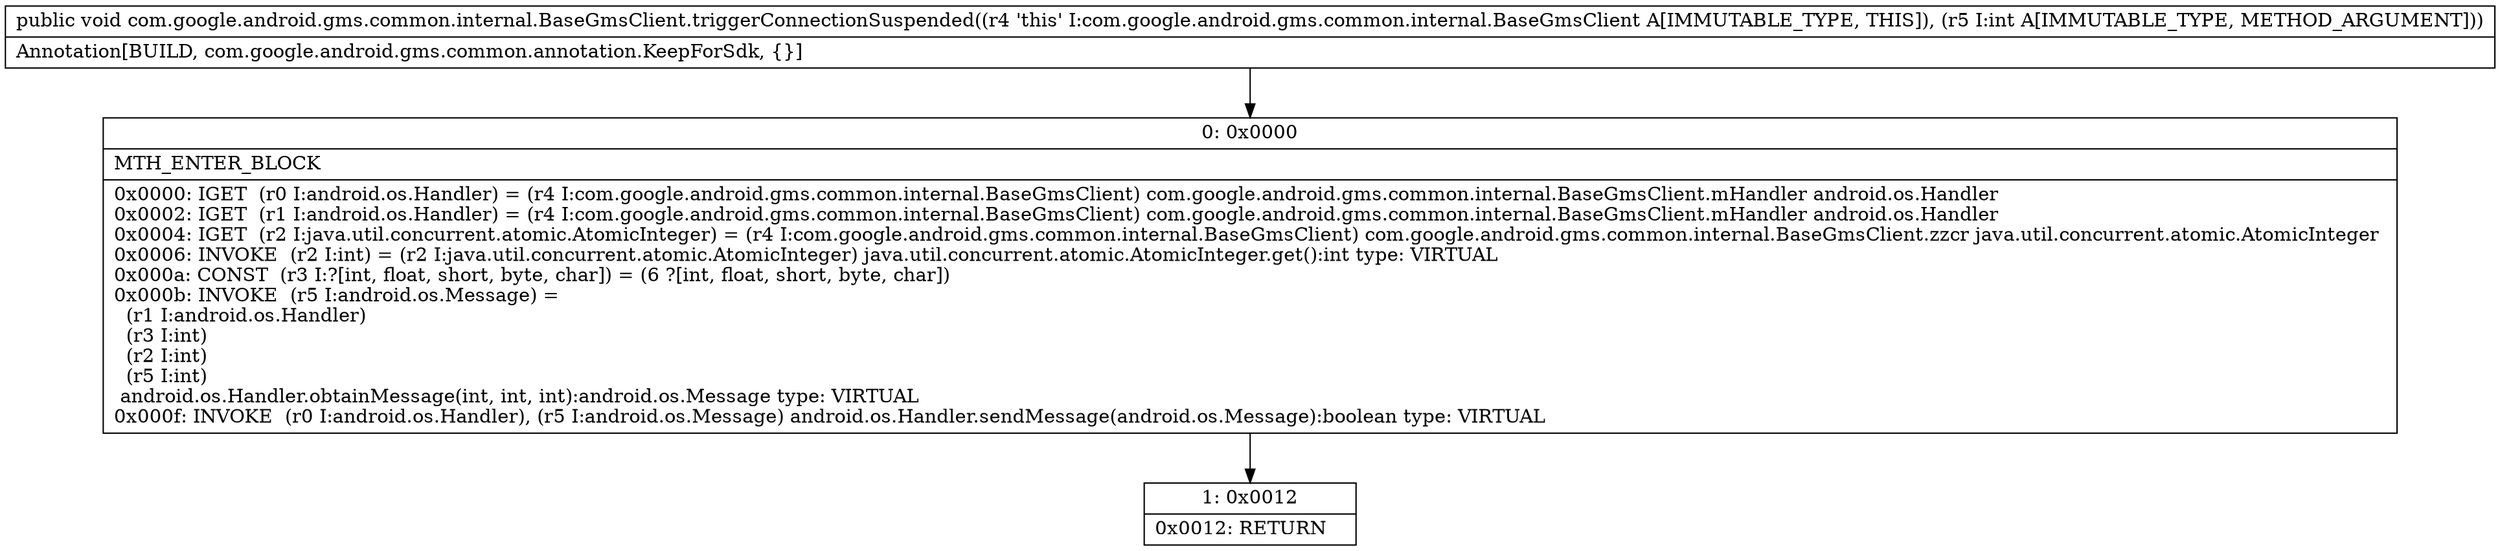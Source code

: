 digraph "CFG forcom.google.android.gms.common.internal.BaseGmsClient.triggerConnectionSuspended(I)V" {
Node_0 [shape=record,label="{0\:\ 0x0000|MTH_ENTER_BLOCK\l|0x0000: IGET  (r0 I:android.os.Handler) = (r4 I:com.google.android.gms.common.internal.BaseGmsClient) com.google.android.gms.common.internal.BaseGmsClient.mHandler android.os.Handler \l0x0002: IGET  (r1 I:android.os.Handler) = (r4 I:com.google.android.gms.common.internal.BaseGmsClient) com.google.android.gms.common.internal.BaseGmsClient.mHandler android.os.Handler \l0x0004: IGET  (r2 I:java.util.concurrent.atomic.AtomicInteger) = (r4 I:com.google.android.gms.common.internal.BaseGmsClient) com.google.android.gms.common.internal.BaseGmsClient.zzcr java.util.concurrent.atomic.AtomicInteger \l0x0006: INVOKE  (r2 I:int) = (r2 I:java.util.concurrent.atomic.AtomicInteger) java.util.concurrent.atomic.AtomicInteger.get():int type: VIRTUAL \l0x000a: CONST  (r3 I:?[int, float, short, byte, char]) = (6 ?[int, float, short, byte, char]) \l0x000b: INVOKE  (r5 I:android.os.Message) = \l  (r1 I:android.os.Handler)\l  (r3 I:int)\l  (r2 I:int)\l  (r5 I:int)\l android.os.Handler.obtainMessage(int, int, int):android.os.Message type: VIRTUAL \l0x000f: INVOKE  (r0 I:android.os.Handler), (r5 I:android.os.Message) android.os.Handler.sendMessage(android.os.Message):boolean type: VIRTUAL \l}"];
Node_1 [shape=record,label="{1\:\ 0x0012|0x0012: RETURN   \l}"];
MethodNode[shape=record,label="{public void com.google.android.gms.common.internal.BaseGmsClient.triggerConnectionSuspended((r4 'this' I:com.google.android.gms.common.internal.BaseGmsClient A[IMMUTABLE_TYPE, THIS]), (r5 I:int A[IMMUTABLE_TYPE, METHOD_ARGUMENT]))  | Annotation[BUILD, com.google.android.gms.common.annotation.KeepForSdk, \{\}]\l}"];
MethodNode -> Node_0;
Node_0 -> Node_1;
}

